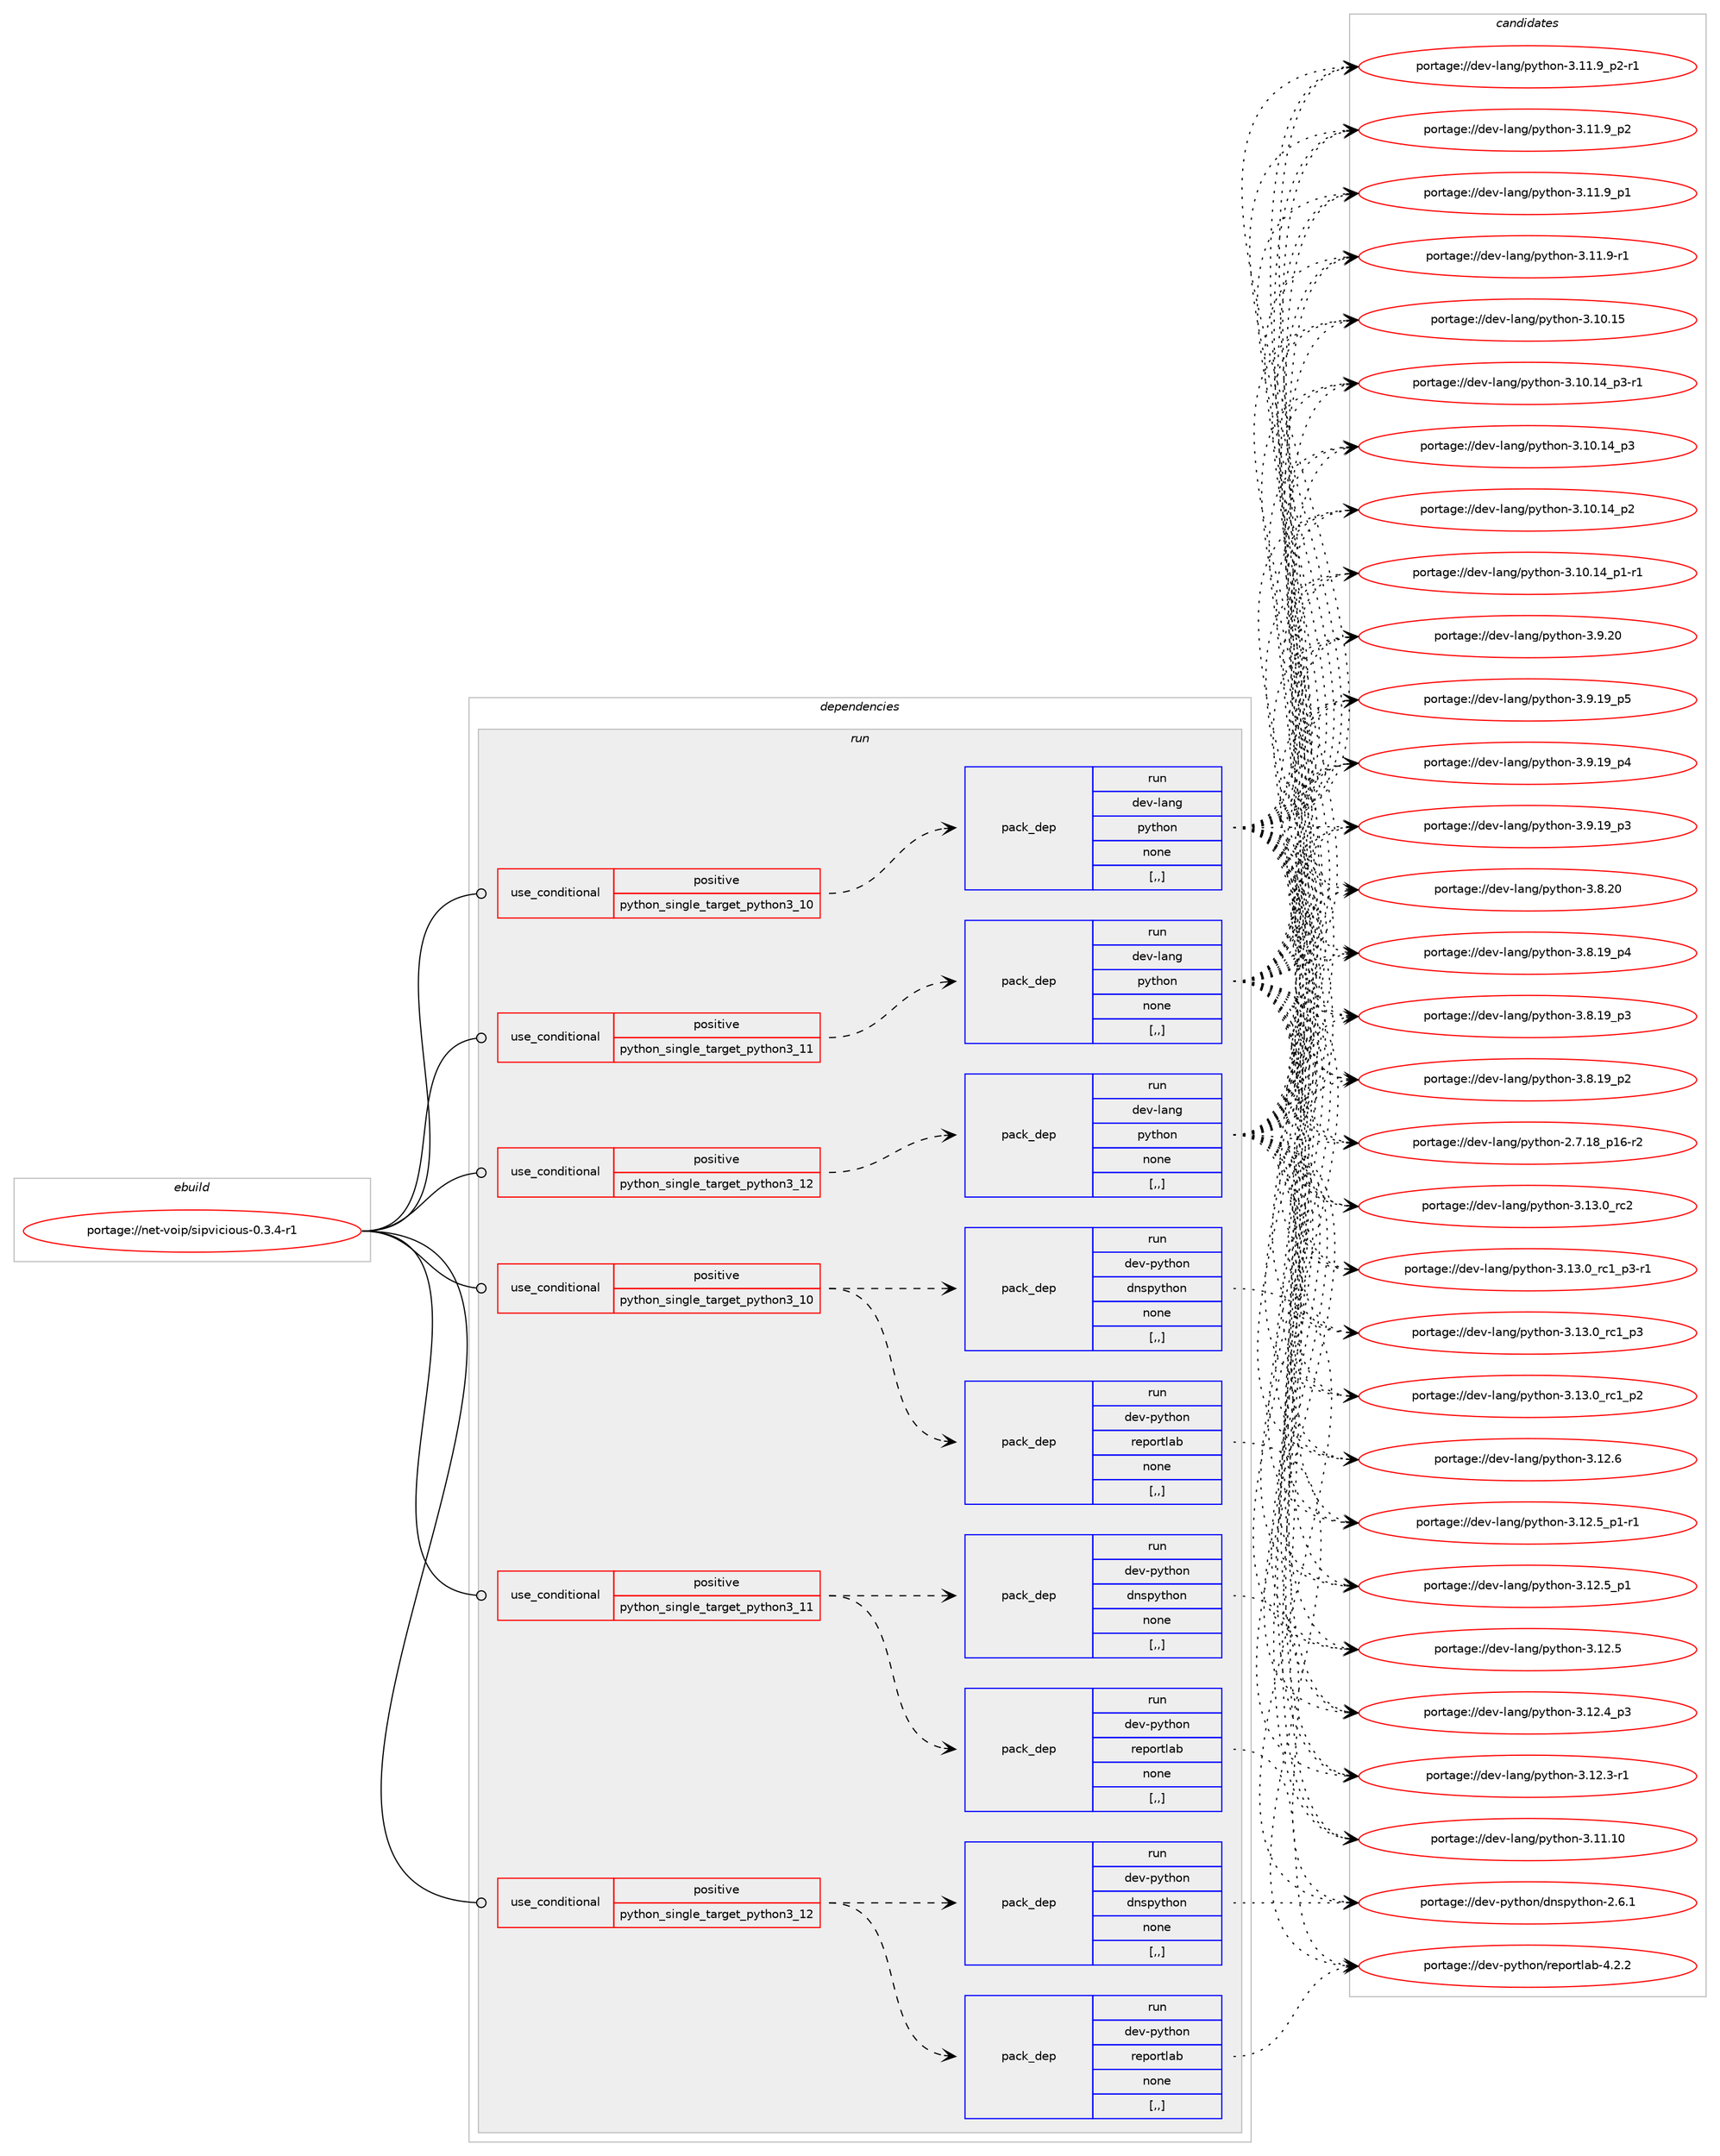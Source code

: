 digraph prolog {

# *************
# Graph options
# *************

newrank=true;
concentrate=true;
compound=true;
graph [rankdir=LR,fontname=Helvetica,fontsize=10,ranksep=1.5];#, ranksep=2.5, nodesep=0.2];
edge  [arrowhead=vee];
node  [fontname=Helvetica,fontsize=10];

# **********
# The ebuild
# **********

subgraph cluster_leftcol {
color=gray;
label=<<i>ebuild</i>>;
id [label="portage://net-voip/sipvicious-0.3.4-r1", color=red, width=4, href="../net-voip/sipvicious-0.3.4-r1.svg"];
}

# ****************
# The dependencies
# ****************

subgraph cluster_midcol {
color=gray;
label=<<i>dependencies</i>>;
subgraph cluster_compile {
fillcolor="#eeeeee";
style=filled;
label=<<i>compile</i>>;
}
subgraph cluster_compileandrun {
fillcolor="#eeeeee";
style=filled;
label=<<i>compile and run</i>>;
}
subgraph cluster_run {
fillcolor="#eeeeee";
style=filled;
label=<<i>run</i>>;
subgraph cond235420 {
dependency894922 [label=<<TABLE BORDER="0" CELLBORDER="1" CELLSPACING="0" CELLPADDING="4"><TR><TD ROWSPAN="3" CELLPADDING="10">use_conditional</TD></TR><TR><TD>positive</TD></TR><TR><TD>python_single_target_python3_10</TD></TR></TABLE>>, shape=none, color=red];
subgraph pack652958 {
dependency894923 [label=<<TABLE BORDER="0" CELLBORDER="1" CELLSPACING="0" CELLPADDING="4" WIDTH="220"><TR><TD ROWSPAN="6" CELLPADDING="30">pack_dep</TD></TR><TR><TD WIDTH="110">run</TD></TR><TR><TD>dev-lang</TD></TR><TR><TD>python</TD></TR><TR><TD>none</TD></TR><TR><TD>[,,]</TD></TR></TABLE>>, shape=none, color=blue];
}
dependency894922:e -> dependency894923:w [weight=20,style="dashed",arrowhead="vee"];
}
id:e -> dependency894922:w [weight=20,style="solid",arrowhead="odot"];
subgraph cond235421 {
dependency894924 [label=<<TABLE BORDER="0" CELLBORDER="1" CELLSPACING="0" CELLPADDING="4"><TR><TD ROWSPAN="3" CELLPADDING="10">use_conditional</TD></TR><TR><TD>positive</TD></TR><TR><TD>python_single_target_python3_10</TD></TR></TABLE>>, shape=none, color=red];
subgraph pack652959 {
dependency894925 [label=<<TABLE BORDER="0" CELLBORDER="1" CELLSPACING="0" CELLPADDING="4" WIDTH="220"><TR><TD ROWSPAN="6" CELLPADDING="30">pack_dep</TD></TR><TR><TD WIDTH="110">run</TD></TR><TR><TD>dev-python</TD></TR><TR><TD>dnspython</TD></TR><TR><TD>none</TD></TR><TR><TD>[,,]</TD></TR></TABLE>>, shape=none, color=blue];
}
dependency894924:e -> dependency894925:w [weight=20,style="dashed",arrowhead="vee"];
subgraph pack652960 {
dependency894926 [label=<<TABLE BORDER="0" CELLBORDER="1" CELLSPACING="0" CELLPADDING="4" WIDTH="220"><TR><TD ROWSPAN="6" CELLPADDING="30">pack_dep</TD></TR><TR><TD WIDTH="110">run</TD></TR><TR><TD>dev-python</TD></TR><TR><TD>reportlab</TD></TR><TR><TD>none</TD></TR><TR><TD>[,,]</TD></TR></TABLE>>, shape=none, color=blue];
}
dependency894924:e -> dependency894926:w [weight=20,style="dashed",arrowhead="vee"];
}
id:e -> dependency894924:w [weight=20,style="solid",arrowhead="odot"];
subgraph cond235422 {
dependency894927 [label=<<TABLE BORDER="0" CELLBORDER="1" CELLSPACING="0" CELLPADDING="4"><TR><TD ROWSPAN="3" CELLPADDING="10">use_conditional</TD></TR><TR><TD>positive</TD></TR><TR><TD>python_single_target_python3_11</TD></TR></TABLE>>, shape=none, color=red];
subgraph pack652961 {
dependency894928 [label=<<TABLE BORDER="0" CELLBORDER="1" CELLSPACING="0" CELLPADDING="4" WIDTH="220"><TR><TD ROWSPAN="6" CELLPADDING="30">pack_dep</TD></TR><TR><TD WIDTH="110">run</TD></TR><TR><TD>dev-lang</TD></TR><TR><TD>python</TD></TR><TR><TD>none</TD></TR><TR><TD>[,,]</TD></TR></TABLE>>, shape=none, color=blue];
}
dependency894927:e -> dependency894928:w [weight=20,style="dashed",arrowhead="vee"];
}
id:e -> dependency894927:w [weight=20,style="solid",arrowhead="odot"];
subgraph cond235423 {
dependency894929 [label=<<TABLE BORDER="0" CELLBORDER="1" CELLSPACING="0" CELLPADDING="4"><TR><TD ROWSPAN="3" CELLPADDING="10">use_conditional</TD></TR><TR><TD>positive</TD></TR><TR><TD>python_single_target_python3_11</TD></TR></TABLE>>, shape=none, color=red];
subgraph pack652962 {
dependency894930 [label=<<TABLE BORDER="0" CELLBORDER="1" CELLSPACING="0" CELLPADDING="4" WIDTH="220"><TR><TD ROWSPAN="6" CELLPADDING="30">pack_dep</TD></TR><TR><TD WIDTH="110">run</TD></TR><TR><TD>dev-python</TD></TR><TR><TD>dnspython</TD></TR><TR><TD>none</TD></TR><TR><TD>[,,]</TD></TR></TABLE>>, shape=none, color=blue];
}
dependency894929:e -> dependency894930:w [weight=20,style="dashed",arrowhead="vee"];
subgraph pack652963 {
dependency894931 [label=<<TABLE BORDER="0" CELLBORDER="1" CELLSPACING="0" CELLPADDING="4" WIDTH="220"><TR><TD ROWSPAN="6" CELLPADDING="30">pack_dep</TD></TR><TR><TD WIDTH="110">run</TD></TR><TR><TD>dev-python</TD></TR><TR><TD>reportlab</TD></TR><TR><TD>none</TD></TR><TR><TD>[,,]</TD></TR></TABLE>>, shape=none, color=blue];
}
dependency894929:e -> dependency894931:w [weight=20,style="dashed",arrowhead="vee"];
}
id:e -> dependency894929:w [weight=20,style="solid",arrowhead="odot"];
subgraph cond235424 {
dependency894932 [label=<<TABLE BORDER="0" CELLBORDER="1" CELLSPACING="0" CELLPADDING="4"><TR><TD ROWSPAN="3" CELLPADDING="10">use_conditional</TD></TR><TR><TD>positive</TD></TR><TR><TD>python_single_target_python3_12</TD></TR></TABLE>>, shape=none, color=red];
subgraph pack652964 {
dependency894933 [label=<<TABLE BORDER="0" CELLBORDER="1" CELLSPACING="0" CELLPADDING="4" WIDTH="220"><TR><TD ROWSPAN="6" CELLPADDING="30">pack_dep</TD></TR><TR><TD WIDTH="110">run</TD></TR><TR><TD>dev-lang</TD></TR><TR><TD>python</TD></TR><TR><TD>none</TD></TR><TR><TD>[,,]</TD></TR></TABLE>>, shape=none, color=blue];
}
dependency894932:e -> dependency894933:w [weight=20,style="dashed",arrowhead="vee"];
}
id:e -> dependency894932:w [weight=20,style="solid",arrowhead="odot"];
subgraph cond235425 {
dependency894934 [label=<<TABLE BORDER="0" CELLBORDER="1" CELLSPACING="0" CELLPADDING="4"><TR><TD ROWSPAN="3" CELLPADDING="10">use_conditional</TD></TR><TR><TD>positive</TD></TR><TR><TD>python_single_target_python3_12</TD></TR></TABLE>>, shape=none, color=red];
subgraph pack652965 {
dependency894935 [label=<<TABLE BORDER="0" CELLBORDER="1" CELLSPACING="0" CELLPADDING="4" WIDTH="220"><TR><TD ROWSPAN="6" CELLPADDING="30">pack_dep</TD></TR><TR><TD WIDTH="110">run</TD></TR><TR><TD>dev-python</TD></TR><TR><TD>dnspython</TD></TR><TR><TD>none</TD></TR><TR><TD>[,,]</TD></TR></TABLE>>, shape=none, color=blue];
}
dependency894934:e -> dependency894935:w [weight=20,style="dashed",arrowhead="vee"];
subgraph pack652966 {
dependency894936 [label=<<TABLE BORDER="0" CELLBORDER="1" CELLSPACING="0" CELLPADDING="4" WIDTH="220"><TR><TD ROWSPAN="6" CELLPADDING="30">pack_dep</TD></TR><TR><TD WIDTH="110">run</TD></TR><TR><TD>dev-python</TD></TR><TR><TD>reportlab</TD></TR><TR><TD>none</TD></TR><TR><TD>[,,]</TD></TR></TABLE>>, shape=none, color=blue];
}
dependency894934:e -> dependency894936:w [weight=20,style="dashed",arrowhead="vee"];
}
id:e -> dependency894934:w [weight=20,style="solid",arrowhead="odot"];
}
}

# **************
# The candidates
# **************

subgraph cluster_choices {
rank=same;
color=gray;
label=<<i>candidates</i>>;

subgraph choice652958 {
color=black;
nodesep=1;
choice10010111845108971101034711212111610411111045514649514648951149950 [label="portage://dev-lang/python-3.13.0_rc2", color=red, width=4,href="../dev-lang/python-3.13.0_rc2.svg"];
choice1001011184510897110103471121211161041111104551464951464895114994995112514511449 [label="portage://dev-lang/python-3.13.0_rc1_p3-r1", color=red, width=4,href="../dev-lang/python-3.13.0_rc1_p3-r1.svg"];
choice100101118451089711010347112121116104111110455146495146489511499499511251 [label="portage://dev-lang/python-3.13.0_rc1_p3", color=red, width=4,href="../dev-lang/python-3.13.0_rc1_p3.svg"];
choice100101118451089711010347112121116104111110455146495146489511499499511250 [label="portage://dev-lang/python-3.13.0_rc1_p2", color=red, width=4,href="../dev-lang/python-3.13.0_rc1_p2.svg"];
choice10010111845108971101034711212111610411111045514649504654 [label="portage://dev-lang/python-3.12.6", color=red, width=4,href="../dev-lang/python-3.12.6.svg"];
choice1001011184510897110103471121211161041111104551464950465395112494511449 [label="portage://dev-lang/python-3.12.5_p1-r1", color=red, width=4,href="../dev-lang/python-3.12.5_p1-r1.svg"];
choice100101118451089711010347112121116104111110455146495046539511249 [label="portage://dev-lang/python-3.12.5_p1", color=red, width=4,href="../dev-lang/python-3.12.5_p1.svg"];
choice10010111845108971101034711212111610411111045514649504653 [label="portage://dev-lang/python-3.12.5", color=red, width=4,href="../dev-lang/python-3.12.5.svg"];
choice100101118451089711010347112121116104111110455146495046529511251 [label="portage://dev-lang/python-3.12.4_p3", color=red, width=4,href="../dev-lang/python-3.12.4_p3.svg"];
choice100101118451089711010347112121116104111110455146495046514511449 [label="portage://dev-lang/python-3.12.3-r1", color=red, width=4,href="../dev-lang/python-3.12.3-r1.svg"];
choice1001011184510897110103471121211161041111104551464949464948 [label="portage://dev-lang/python-3.11.10", color=red, width=4,href="../dev-lang/python-3.11.10.svg"];
choice1001011184510897110103471121211161041111104551464949465795112504511449 [label="portage://dev-lang/python-3.11.9_p2-r1", color=red, width=4,href="../dev-lang/python-3.11.9_p2-r1.svg"];
choice100101118451089711010347112121116104111110455146494946579511250 [label="portage://dev-lang/python-3.11.9_p2", color=red, width=4,href="../dev-lang/python-3.11.9_p2.svg"];
choice100101118451089711010347112121116104111110455146494946579511249 [label="portage://dev-lang/python-3.11.9_p1", color=red, width=4,href="../dev-lang/python-3.11.9_p1.svg"];
choice100101118451089711010347112121116104111110455146494946574511449 [label="portage://dev-lang/python-3.11.9-r1", color=red, width=4,href="../dev-lang/python-3.11.9-r1.svg"];
choice1001011184510897110103471121211161041111104551464948464953 [label="portage://dev-lang/python-3.10.15", color=red, width=4,href="../dev-lang/python-3.10.15.svg"];
choice100101118451089711010347112121116104111110455146494846495295112514511449 [label="portage://dev-lang/python-3.10.14_p3-r1", color=red, width=4,href="../dev-lang/python-3.10.14_p3-r1.svg"];
choice10010111845108971101034711212111610411111045514649484649529511251 [label="portage://dev-lang/python-3.10.14_p3", color=red, width=4,href="../dev-lang/python-3.10.14_p3.svg"];
choice10010111845108971101034711212111610411111045514649484649529511250 [label="portage://dev-lang/python-3.10.14_p2", color=red, width=4,href="../dev-lang/python-3.10.14_p2.svg"];
choice100101118451089711010347112121116104111110455146494846495295112494511449 [label="portage://dev-lang/python-3.10.14_p1-r1", color=red, width=4,href="../dev-lang/python-3.10.14_p1-r1.svg"];
choice10010111845108971101034711212111610411111045514657465048 [label="portage://dev-lang/python-3.9.20", color=red, width=4,href="../dev-lang/python-3.9.20.svg"];
choice100101118451089711010347112121116104111110455146574649579511253 [label="portage://dev-lang/python-3.9.19_p5", color=red, width=4,href="../dev-lang/python-3.9.19_p5.svg"];
choice100101118451089711010347112121116104111110455146574649579511252 [label="portage://dev-lang/python-3.9.19_p4", color=red, width=4,href="../dev-lang/python-3.9.19_p4.svg"];
choice100101118451089711010347112121116104111110455146574649579511251 [label="portage://dev-lang/python-3.9.19_p3", color=red, width=4,href="../dev-lang/python-3.9.19_p3.svg"];
choice10010111845108971101034711212111610411111045514656465048 [label="portage://dev-lang/python-3.8.20", color=red, width=4,href="../dev-lang/python-3.8.20.svg"];
choice100101118451089711010347112121116104111110455146564649579511252 [label="portage://dev-lang/python-3.8.19_p4", color=red, width=4,href="../dev-lang/python-3.8.19_p4.svg"];
choice100101118451089711010347112121116104111110455146564649579511251 [label="portage://dev-lang/python-3.8.19_p3", color=red, width=4,href="../dev-lang/python-3.8.19_p3.svg"];
choice100101118451089711010347112121116104111110455146564649579511250 [label="portage://dev-lang/python-3.8.19_p2", color=red, width=4,href="../dev-lang/python-3.8.19_p2.svg"];
choice100101118451089711010347112121116104111110455046554649569511249544511450 [label="portage://dev-lang/python-2.7.18_p16-r2", color=red, width=4,href="../dev-lang/python-2.7.18_p16-r2.svg"];
dependency894923:e -> choice10010111845108971101034711212111610411111045514649514648951149950:w [style=dotted,weight="100"];
dependency894923:e -> choice1001011184510897110103471121211161041111104551464951464895114994995112514511449:w [style=dotted,weight="100"];
dependency894923:e -> choice100101118451089711010347112121116104111110455146495146489511499499511251:w [style=dotted,weight="100"];
dependency894923:e -> choice100101118451089711010347112121116104111110455146495146489511499499511250:w [style=dotted,weight="100"];
dependency894923:e -> choice10010111845108971101034711212111610411111045514649504654:w [style=dotted,weight="100"];
dependency894923:e -> choice1001011184510897110103471121211161041111104551464950465395112494511449:w [style=dotted,weight="100"];
dependency894923:e -> choice100101118451089711010347112121116104111110455146495046539511249:w [style=dotted,weight="100"];
dependency894923:e -> choice10010111845108971101034711212111610411111045514649504653:w [style=dotted,weight="100"];
dependency894923:e -> choice100101118451089711010347112121116104111110455146495046529511251:w [style=dotted,weight="100"];
dependency894923:e -> choice100101118451089711010347112121116104111110455146495046514511449:w [style=dotted,weight="100"];
dependency894923:e -> choice1001011184510897110103471121211161041111104551464949464948:w [style=dotted,weight="100"];
dependency894923:e -> choice1001011184510897110103471121211161041111104551464949465795112504511449:w [style=dotted,weight="100"];
dependency894923:e -> choice100101118451089711010347112121116104111110455146494946579511250:w [style=dotted,weight="100"];
dependency894923:e -> choice100101118451089711010347112121116104111110455146494946579511249:w [style=dotted,weight="100"];
dependency894923:e -> choice100101118451089711010347112121116104111110455146494946574511449:w [style=dotted,weight="100"];
dependency894923:e -> choice1001011184510897110103471121211161041111104551464948464953:w [style=dotted,weight="100"];
dependency894923:e -> choice100101118451089711010347112121116104111110455146494846495295112514511449:w [style=dotted,weight="100"];
dependency894923:e -> choice10010111845108971101034711212111610411111045514649484649529511251:w [style=dotted,weight="100"];
dependency894923:e -> choice10010111845108971101034711212111610411111045514649484649529511250:w [style=dotted,weight="100"];
dependency894923:e -> choice100101118451089711010347112121116104111110455146494846495295112494511449:w [style=dotted,weight="100"];
dependency894923:e -> choice10010111845108971101034711212111610411111045514657465048:w [style=dotted,weight="100"];
dependency894923:e -> choice100101118451089711010347112121116104111110455146574649579511253:w [style=dotted,weight="100"];
dependency894923:e -> choice100101118451089711010347112121116104111110455146574649579511252:w [style=dotted,weight="100"];
dependency894923:e -> choice100101118451089711010347112121116104111110455146574649579511251:w [style=dotted,weight="100"];
dependency894923:e -> choice10010111845108971101034711212111610411111045514656465048:w [style=dotted,weight="100"];
dependency894923:e -> choice100101118451089711010347112121116104111110455146564649579511252:w [style=dotted,weight="100"];
dependency894923:e -> choice100101118451089711010347112121116104111110455146564649579511251:w [style=dotted,weight="100"];
dependency894923:e -> choice100101118451089711010347112121116104111110455146564649579511250:w [style=dotted,weight="100"];
dependency894923:e -> choice100101118451089711010347112121116104111110455046554649569511249544511450:w [style=dotted,weight="100"];
}
subgraph choice652959 {
color=black;
nodesep=1;
choice1001011184511212111610411111047100110115112121116104111110455046544649 [label="portage://dev-python/dnspython-2.6.1", color=red, width=4,href="../dev-python/dnspython-2.6.1.svg"];
dependency894925:e -> choice1001011184511212111610411111047100110115112121116104111110455046544649:w [style=dotted,weight="100"];
}
subgraph choice652960 {
color=black;
nodesep=1;
choice10010111845112121116104111110471141011121111141161089798455246504650 [label="portage://dev-python/reportlab-4.2.2", color=red, width=4,href="../dev-python/reportlab-4.2.2.svg"];
dependency894926:e -> choice10010111845112121116104111110471141011121111141161089798455246504650:w [style=dotted,weight="100"];
}
subgraph choice652961 {
color=black;
nodesep=1;
choice10010111845108971101034711212111610411111045514649514648951149950 [label="portage://dev-lang/python-3.13.0_rc2", color=red, width=4,href="../dev-lang/python-3.13.0_rc2.svg"];
choice1001011184510897110103471121211161041111104551464951464895114994995112514511449 [label="portage://dev-lang/python-3.13.0_rc1_p3-r1", color=red, width=4,href="../dev-lang/python-3.13.0_rc1_p3-r1.svg"];
choice100101118451089711010347112121116104111110455146495146489511499499511251 [label="portage://dev-lang/python-3.13.0_rc1_p3", color=red, width=4,href="../dev-lang/python-3.13.0_rc1_p3.svg"];
choice100101118451089711010347112121116104111110455146495146489511499499511250 [label="portage://dev-lang/python-3.13.0_rc1_p2", color=red, width=4,href="../dev-lang/python-3.13.0_rc1_p2.svg"];
choice10010111845108971101034711212111610411111045514649504654 [label="portage://dev-lang/python-3.12.6", color=red, width=4,href="../dev-lang/python-3.12.6.svg"];
choice1001011184510897110103471121211161041111104551464950465395112494511449 [label="portage://dev-lang/python-3.12.5_p1-r1", color=red, width=4,href="../dev-lang/python-3.12.5_p1-r1.svg"];
choice100101118451089711010347112121116104111110455146495046539511249 [label="portage://dev-lang/python-3.12.5_p1", color=red, width=4,href="../dev-lang/python-3.12.5_p1.svg"];
choice10010111845108971101034711212111610411111045514649504653 [label="portage://dev-lang/python-3.12.5", color=red, width=4,href="../dev-lang/python-3.12.5.svg"];
choice100101118451089711010347112121116104111110455146495046529511251 [label="portage://dev-lang/python-3.12.4_p3", color=red, width=4,href="../dev-lang/python-3.12.4_p3.svg"];
choice100101118451089711010347112121116104111110455146495046514511449 [label="portage://dev-lang/python-3.12.3-r1", color=red, width=4,href="../dev-lang/python-3.12.3-r1.svg"];
choice1001011184510897110103471121211161041111104551464949464948 [label="portage://dev-lang/python-3.11.10", color=red, width=4,href="../dev-lang/python-3.11.10.svg"];
choice1001011184510897110103471121211161041111104551464949465795112504511449 [label="portage://dev-lang/python-3.11.9_p2-r1", color=red, width=4,href="../dev-lang/python-3.11.9_p2-r1.svg"];
choice100101118451089711010347112121116104111110455146494946579511250 [label="portage://dev-lang/python-3.11.9_p2", color=red, width=4,href="../dev-lang/python-3.11.9_p2.svg"];
choice100101118451089711010347112121116104111110455146494946579511249 [label="portage://dev-lang/python-3.11.9_p1", color=red, width=4,href="../dev-lang/python-3.11.9_p1.svg"];
choice100101118451089711010347112121116104111110455146494946574511449 [label="portage://dev-lang/python-3.11.9-r1", color=red, width=4,href="../dev-lang/python-3.11.9-r1.svg"];
choice1001011184510897110103471121211161041111104551464948464953 [label="portage://dev-lang/python-3.10.15", color=red, width=4,href="../dev-lang/python-3.10.15.svg"];
choice100101118451089711010347112121116104111110455146494846495295112514511449 [label="portage://dev-lang/python-3.10.14_p3-r1", color=red, width=4,href="../dev-lang/python-3.10.14_p3-r1.svg"];
choice10010111845108971101034711212111610411111045514649484649529511251 [label="portage://dev-lang/python-3.10.14_p3", color=red, width=4,href="../dev-lang/python-3.10.14_p3.svg"];
choice10010111845108971101034711212111610411111045514649484649529511250 [label="portage://dev-lang/python-3.10.14_p2", color=red, width=4,href="../dev-lang/python-3.10.14_p2.svg"];
choice100101118451089711010347112121116104111110455146494846495295112494511449 [label="portage://dev-lang/python-3.10.14_p1-r1", color=red, width=4,href="../dev-lang/python-3.10.14_p1-r1.svg"];
choice10010111845108971101034711212111610411111045514657465048 [label="portage://dev-lang/python-3.9.20", color=red, width=4,href="../dev-lang/python-3.9.20.svg"];
choice100101118451089711010347112121116104111110455146574649579511253 [label="portage://dev-lang/python-3.9.19_p5", color=red, width=4,href="../dev-lang/python-3.9.19_p5.svg"];
choice100101118451089711010347112121116104111110455146574649579511252 [label="portage://dev-lang/python-3.9.19_p4", color=red, width=4,href="../dev-lang/python-3.9.19_p4.svg"];
choice100101118451089711010347112121116104111110455146574649579511251 [label="portage://dev-lang/python-3.9.19_p3", color=red, width=4,href="../dev-lang/python-3.9.19_p3.svg"];
choice10010111845108971101034711212111610411111045514656465048 [label="portage://dev-lang/python-3.8.20", color=red, width=4,href="../dev-lang/python-3.8.20.svg"];
choice100101118451089711010347112121116104111110455146564649579511252 [label="portage://dev-lang/python-3.8.19_p4", color=red, width=4,href="../dev-lang/python-3.8.19_p4.svg"];
choice100101118451089711010347112121116104111110455146564649579511251 [label="portage://dev-lang/python-3.8.19_p3", color=red, width=4,href="../dev-lang/python-3.8.19_p3.svg"];
choice100101118451089711010347112121116104111110455146564649579511250 [label="portage://dev-lang/python-3.8.19_p2", color=red, width=4,href="../dev-lang/python-3.8.19_p2.svg"];
choice100101118451089711010347112121116104111110455046554649569511249544511450 [label="portage://dev-lang/python-2.7.18_p16-r2", color=red, width=4,href="../dev-lang/python-2.7.18_p16-r2.svg"];
dependency894928:e -> choice10010111845108971101034711212111610411111045514649514648951149950:w [style=dotted,weight="100"];
dependency894928:e -> choice1001011184510897110103471121211161041111104551464951464895114994995112514511449:w [style=dotted,weight="100"];
dependency894928:e -> choice100101118451089711010347112121116104111110455146495146489511499499511251:w [style=dotted,weight="100"];
dependency894928:e -> choice100101118451089711010347112121116104111110455146495146489511499499511250:w [style=dotted,weight="100"];
dependency894928:e -> choice10010111845108971101034711212111610411111045514649504654:w [style=dotted,weight="100"];
dependency894928:e -> choice1001011184510897110103471121211161041111104551464950465395112494511449:w [style=dotted,weight="100"];
dependency894928:e -> choice100101118451089711010347112121116104111110455146495046539511249:w [style=dotted,weight="100"];
dependency894928:e -> choice10010111845108971101034711212111610411111045514649504653:w [style=dotted,weight="100"];
dependency894928:e -> choice100101118451089711010347112121116104111110455146495046529511251:w [style=dotted,weight="100"];
dependency894928:e -> choice100101118451089711010347112121116104111110455146495046514511449:w [style=dotted,weight="100"];
dependency894928:e -> choice1001011184510897110103471121211161041111104551464949464948:w [style=dotted,weight="100"];
dependency894928:e -> choice1001011184510897110103471121211161041111104551464949465795112504511449:w [style=dotted,weight="100"];
dependency894928:e -> choice100101118451089711010347112121116104111110455146494946579511250:w [style=dotted,weight="100"];
dependency894928:e -> choice100101118451089711010347112121116104111110455146494946579511249:w [style=dotted,weight="100"];
dependency894928:e -> choice100101118451089711010347112121116104111110455146494946574511449:w [style=dotted,weight="100"];
dependency894928:e -> choice1001011184510897110103471121211161041111104551464948464953:w [style=dotted,weight="100"];
dependency894928:e -> choice100101118451089711010347112121116104111110455146494846495295112514511449:w [style=dotted,weight="100"];
dependency894928:e -> choice10010111845108971101034711212111610411111045514649484649529511251:w [style=dotted,weight="100"];
dependency894928:e -> choice10010111845108971101034711212111610411111045514649484649529511250:w [style=dotted,weight="100"];
dependency894928:e -> choice100101118451089711010347112121116104111110455146494846495295112494511449:w [style=dotted,weight="100"];
dependency894928:e -> choice10010111845108971101034711212111610411111045514657465048:w [style=dotted,weight="100"];
dependency894928:e -> choice100101118451089711010347112121116104111110455146574649579511253:w [style=dotted,weight="100"];
dependency894928:e -> choice100101118451089711010347112121116104111110455146574649579511252:w [style=dotted,weight="100"];
dependency894928:e -> choice100101118451089711010347112121116104111110455146574649579511251:w [style=dotted,weight="100"];
dependency894928:e -> choice10010111845108971101034711212111610411111045514656465048:w [style=dotted,weight="100"];
dependency894928:e -> choice100101118451089711010347112121116104111110455146564649579511252:w [style=dotted,weight="100"];
dependency894928:e -> choice100101118451089711010347112121116104111110455146564649579511251:w [style=dotted,weight="100"];
dependency894928:e -> choice100101118451089711010347112121116104111110455146564649579511250:w [style=dotted,weight="100"];
dependency894928:e -> choice100101118451089711010347112121116104111110455046554649569511249544511450:w [style=dotted,weight="100"];
}
subgraph choice652962 {
color=black;
nodesep=1;
choice1001011184511212111610411111047100110115112121116104111110455046544649 [label="portage://dev-python/dnspython-2.6.1", color=red, width=4,href="../dev-python/dnspython-2.6.1.svg"];
dependency894930:e -> choice1001011184511212111610411111047100110115112121116104111110455046544649:w [style=dotted,weight="100"];
}
subgraph choice652963 {
color=black;
nodesep=1;
choice10010111845112121116104111110471141011121111141161089798455246504650 [label="portage://dev-python/reportlab-4.2.2", color=red, width=4,href="../dev-python/reportlab-4.2.2.svg"];
dependency894931:e -> choice10010111845112121116104111110471141011121111141161089798455246504650:w [style=dotted,weight="100"];
}
subgraph choice652964 {
color=black;
nodesep=1;
choice10010111845108971101034711212111610411111045514649514648951149950 [label="portage://dev-lang/python-3.13.0_rc2", color=red, width=4,href="../dev-lang/python-3.13.0_rc2.svg"];
choice1001011184510897110103471121211161041111104551464951464895114994995112514511449 [label="portage://dev-lang/python-3.13.0_rc1_p3-r1", color=red, width=4,href="../dev-lang/python-3.13.0_rc1_p3-r1.svg"];
choice100101118451089711010347112121116104111110455146495146489511499499511251 [label="portage://dev-lang/python-3.13.0_rc1_p3", color=red, width=4,href="../dev-lang/python-3.13.0_rc1_p3.svg"];
choice100101118451089711010347112121116104111110455146495146489511499499511250 [label="portage://dev-lang/python-3.13.0_rc1_p2", color=red, width=4,href="../dev-lang/python-3.13.0_rc1_p2.svg"];
choice10010111845108971101034711212111610411111045514649504654 [label="portage://dev-lang/python-3.12.6", color=red, width=4,href="../dev-lang/python-3.12.6.svg"];
choice1001011184510897110103471121211161041111104551464950465395112494511449 [label="portage://dev-lang/python-3.12.5_p1-r1", color=red, width=4,href="../dev-lang/python-3.12.5_p1-r1.svg"];
choice100101118451089711010347112121116104111110455146495046539511249 [label="portage://dev-lang/python-3.12.5_p1", color=red, width=4,href="../dev-lang/python-3.12.5_p1.svg"];
choice10010111845108971101034711212111610411111045514649504653 [label="portage://dev-lang/python-3.12.5", color=red, width=4,href="../dev-lang/python-3.12.5.svg"];
choice100101118451089711010347112121116104111110455146495046529511251 [label="portage://dev-lang/python-3.12.4_p3", color=red, width=4,href="../dev-lang/python-3.12.4_p3.svg"];
choice100101118451089711010347112121116104111110455146495046514511449 [label="portage://dev-lang/python-3.12.3-r1", color=red, width=4,href="../dev-lang/python-3.12.3-r1.svg"];
choice1001011184510897110103471121211161041111104551464949464948 [label="portage://dev-lang/python-3.11.10", color=red, width=4,href="../dev-lang/python-3.11.10.svg"];
choice1001011184510897110103471121211161041111104551464949465795112504511449 [label="portage://dev-lang/python-3.11.9_p2-r1", color=red, width=4,href="../dev-lang/python-3.11.9_p2-r1.svg"];
choice100101118451089711010347112121116104111110455146494946579511250 [label="portage://dev-lang/python-3.11.9_p2", color=red, width=4,href="../dev-lang/python-3.11.9_p2.svg"];
choice100101118451089711010347112121116104111110455146494946579511249 [label="portage://dev-lang/python-3.11.9_p1", color=red, width=4,href="../dev-lang/python-3.11.9_p1.svg"];
choice100101118451089711010347112121116104111110455146494946574511449 [label="portage://dev-lang/python-3.11.9-r1", color=red, width=4,href="../dev-lang/python-3.11.9-r1.svg"];
choice1001011184510897110103471121211161041111104551464948464953 [label="portage://dev-lang/python-3.10.15", color=red, width=4,href="../dev-lang/python-3.10.15.svg"];
choice100101118451089711010347112121116104111110455146494846495295112514511449 [label="portage://dev-lang/python-3.10.14_p3-r1", color=red, width=4,href="../dev-lang/python-3.10.14_p3-r1.svg"];
choice10010111845108971101034711212111610411111045514649484649529511251 [label="portage://dev-lang/python-3.10.14_p3", color=red, width=4,href="../dev-lang/python-3.10.14_p3.svg"];
choice10010111845108971101034711212111610411111045514649484649529511250 [label="portage://dev-lang/python-3.10.14_p2", color=red, width=4,href="../dev-lang/python-3.10.14_p2.svg"];
choice100101118451089711010347112121116104111110455146494846495295112494511449 [label="portage://dev-lang/python-3.10.14_p1-r1", color=red, width=4,href="../dev-lang/python-3.10.14_p1-r1.svg"];
choice10010111845108971101034711212111610411111045514657465048 [label="portage://dev-lang/python-3.9.20", color=red, width=4,href="../dev-lang/python-3.9.20.svg"];
choice100101118451089711010347112121116104111110455146574649579511253 [label="portage://dev-lang/python-3.9.19_p5", color=red, width=4,href="../dev-lang/python-3.9.19_p5.svg"];
choice100101118451089711010347112121116104111110455146574649579511252 [label="portage://dev-lang/python-3.9.19_p4", color=red, width=4,href="../dev-lang/python-3.9.19_p4.svg"];
choice100101118451089711010347112121116104111110455146574649579511251 [label="portage://dev-lang/python-3.9.19_p3", color=red, width=4,href="../dev-lang/python-3.9.19_p3.svg"];
choice10010111845108971101034711212111610411111045514656465048 [label="portage://dev-lang/python-3.8.20", color=red, width=4,href="../dev-lang/python-3.8.20.svg"];
choice100101118451089711010347112121116104111110455146564649579511252 [label="portage://dev-lang/python-3.8.19_p4", color=red, width=4,href="../dev-lang/python-3.8.19_p4.svg"];
choice100101118451089711010347112121116104111110455146564649579511251 [label="portage://dev-lang/python-3.8.19_p3", color=red, width=4,href="../dev-lang/python-3.8.19_p3.svg"];
choice100101118451089711010347112121116104111110455146564649579511250 [label="portage://dev-lang/python-3.8.19_p2", color=red, width=4,href="../dev-lang/python-3.8.19_p2.svg"];
choice100101118451089711010347112121116104111110455046554649569511249544511450 [label="portage://dev-lang/python-2.7.18_p16-r2", color=red, width=4,href="../dev-lang/python-2.7.18_p16-r2.svg"];
dependency894933:e -> choice10010111845108971101034711212111610411111045514649514648951149950:w [style=dotted,weight="100"];
dependency894933:e -> choice1001011184510897110103471121211161041111104551464951464895114994995112514511449:w [style=dotted,weight="100"];
dependency894933:e -> choice100101118451089711010347112121116104111110455146495146489511499499511251:w [style=dotted,weight="100"];
dependency894933:e -> choice100101118451089711010347112121116104111110455146495146489511499499511250:w [style=dotted,weight="100"];
dependency894933:e -> choice10010111845108971101034711212111610411111045514649504654:w [style=dotted,weight="100"];
dependency894933:e -> choice1001011184510897110103471121211161041111104551464950465395112494511449:w [style=dotted,weight="100"];
dependency894933:e -> choice100101118451089711010347112121116104111110455146495046539511249:w [style=dotted,weight="100"];
dependency894933:e -> choice10010111845108971101034711212111610411111045514649504653:w [style=dotted,weight="100"];
dependency894933:e -> choice100101118451089711010347112121116104111110455146495046529511251:w [style=dotted,weight="100"];
dependency894933:e -> choice100101118451089711010347112121116104111110455146495046514511449:w [style=dotted,weight="100"];
dependency894933:e -> choice1001011184510897110103471121211161041111104551464949464948:w [style=dotted,weight="100"];
dependency894933:e -> choice1001011184510897110103471121211161041111104551464949465795112504511449:w [style=dotted,weight="100"];
dependency894933:e -> choice100101118451089711010347112121116104111110455146494946579511250:w [style=dotted,weight="100"];
dependency894933:e -> choice100101118451089711010347112121116104111110455146494946579511249:w [style=dotted,weight="100"];
dependency894933:e -> choice100101118451089711010347112121116104111110455146494946574511449:w [style=dotted,weight="100"];
dependency894933:e -> choice1001011184510897110103471121211161041111104551464948464953:w [style=dotted,weight="100"];
dependency894933:e -> choice100101118451089711010347112121116104111110455146494846495295112514511449:w [style=dotted,weight="100"];
dependency894933:e -> choice10010111845108971101034711212111610411111045514649484649529511251:w [style=dotted,weight="100"];
dependency894933:e -> choice10010111845108971101034711212111610411111045514649484649529511250:w [style=dotted,weight="100"];
dependency894933:e -> choice100101118451089711010347112121116104111110455146494846495295112494511449:w [style=dotted,weight="100"];
dependency894933:e -> choice10010111845108971101034711212111610411111045514657465048:w [style=dotted,weight="100"];
dependency894933:e -> choice100101118451089711010347112121116104111110455146574649579511253:w [style=dotted,weight="100"];
dependency894933:e -> choice100101118451089711010347112121116104111110455146574649579511252:w [style=dotted,weight="100"];
dependency894933:e -> choice100101118451089711010347112121116104111110455146574649579511251:w [style=dotted,weight="100"];
dependency894933:e -> choice10010111845108971101034711212111610411111045514656465048:w [style=dotted,weight="100"];
dependency894933:e -> choice100101118451089711010347112121116104111110455146564649579511252:w [style=dotted,weight="100"];
dependency894933:e -> choice100101118451089711010347112121116104111110455146564649579511251:w [style=dotted,weight="100"];
dependency894933:e -> choice100101118451089711010347112121116104111110455146564649579511250:w [style=dotted,weight="100"];
dependency894933:e -> choice100101118451089711010347112121116104111110455046554649569511249544511450:w [style=dotted,weight="100"];
}
subgraph choice652965 {
color=black;
nodesep=1;
choice1001011184511212111610411111047100110115112121116104111110455046544649 [label="portage://dev-python/dnspython-2.6.1", color=red, width=4,href="../dev-python/dnspython-2.6.1.svg"];
dependency894935:e -> choice1001011184511212111610411111047100110115112121116104111110455046544649:w [style=dotted,weight="100"];
}
subgraph choice652966 {
color=black;
nodesep=1;
choice10010111845112121116104111110471141011121111141161089798455246504650 [label="portage://dev-python/reportlab-4.2.2", color=red, width=4,href="../dev-python/reportlab-4.2.2.svg"];
dependency894936:e -> choice10010111845112121116104111110471141011121111141161089798455246504650:w [style=dotted,weight="100"];
}
}

}
